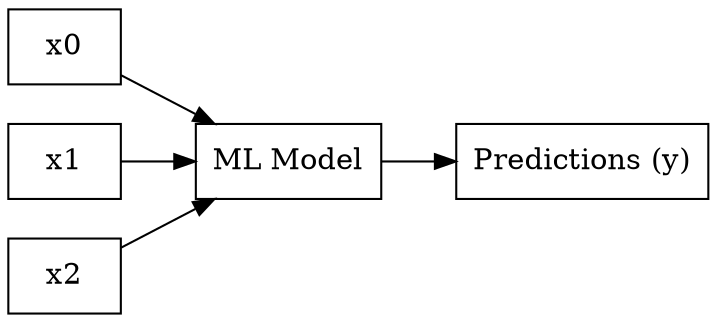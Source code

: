 digraph {
    rankdir=LR
    node [shape="record"]

    a [label="ML Model"]
    p [label="Predictions (y)"]

    x0 -> a
    x1 -> a
    x2 -> a

    a -> p
}
